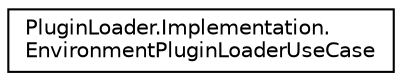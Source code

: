 digraph "Graphical Class Hierarchy"
{
  edge [fontname="Helvetica",fontsize="10",labelfontname="Helvetica",labelfontsize="10"];
  node [fontname="Helvetica",fontsize="10",shape=record];
  rankdir="LR";
  Node1 [label="PluginLoader.Implementation.\lEnvironmentPluginLoaderUseCase",height=0.2,width=0.4,color="black", fillcolor="white", style="filled",URL="$class_plugin_loader_1_1_implementation_1_1_environment_plugin_loader_use_case.html"];
}
